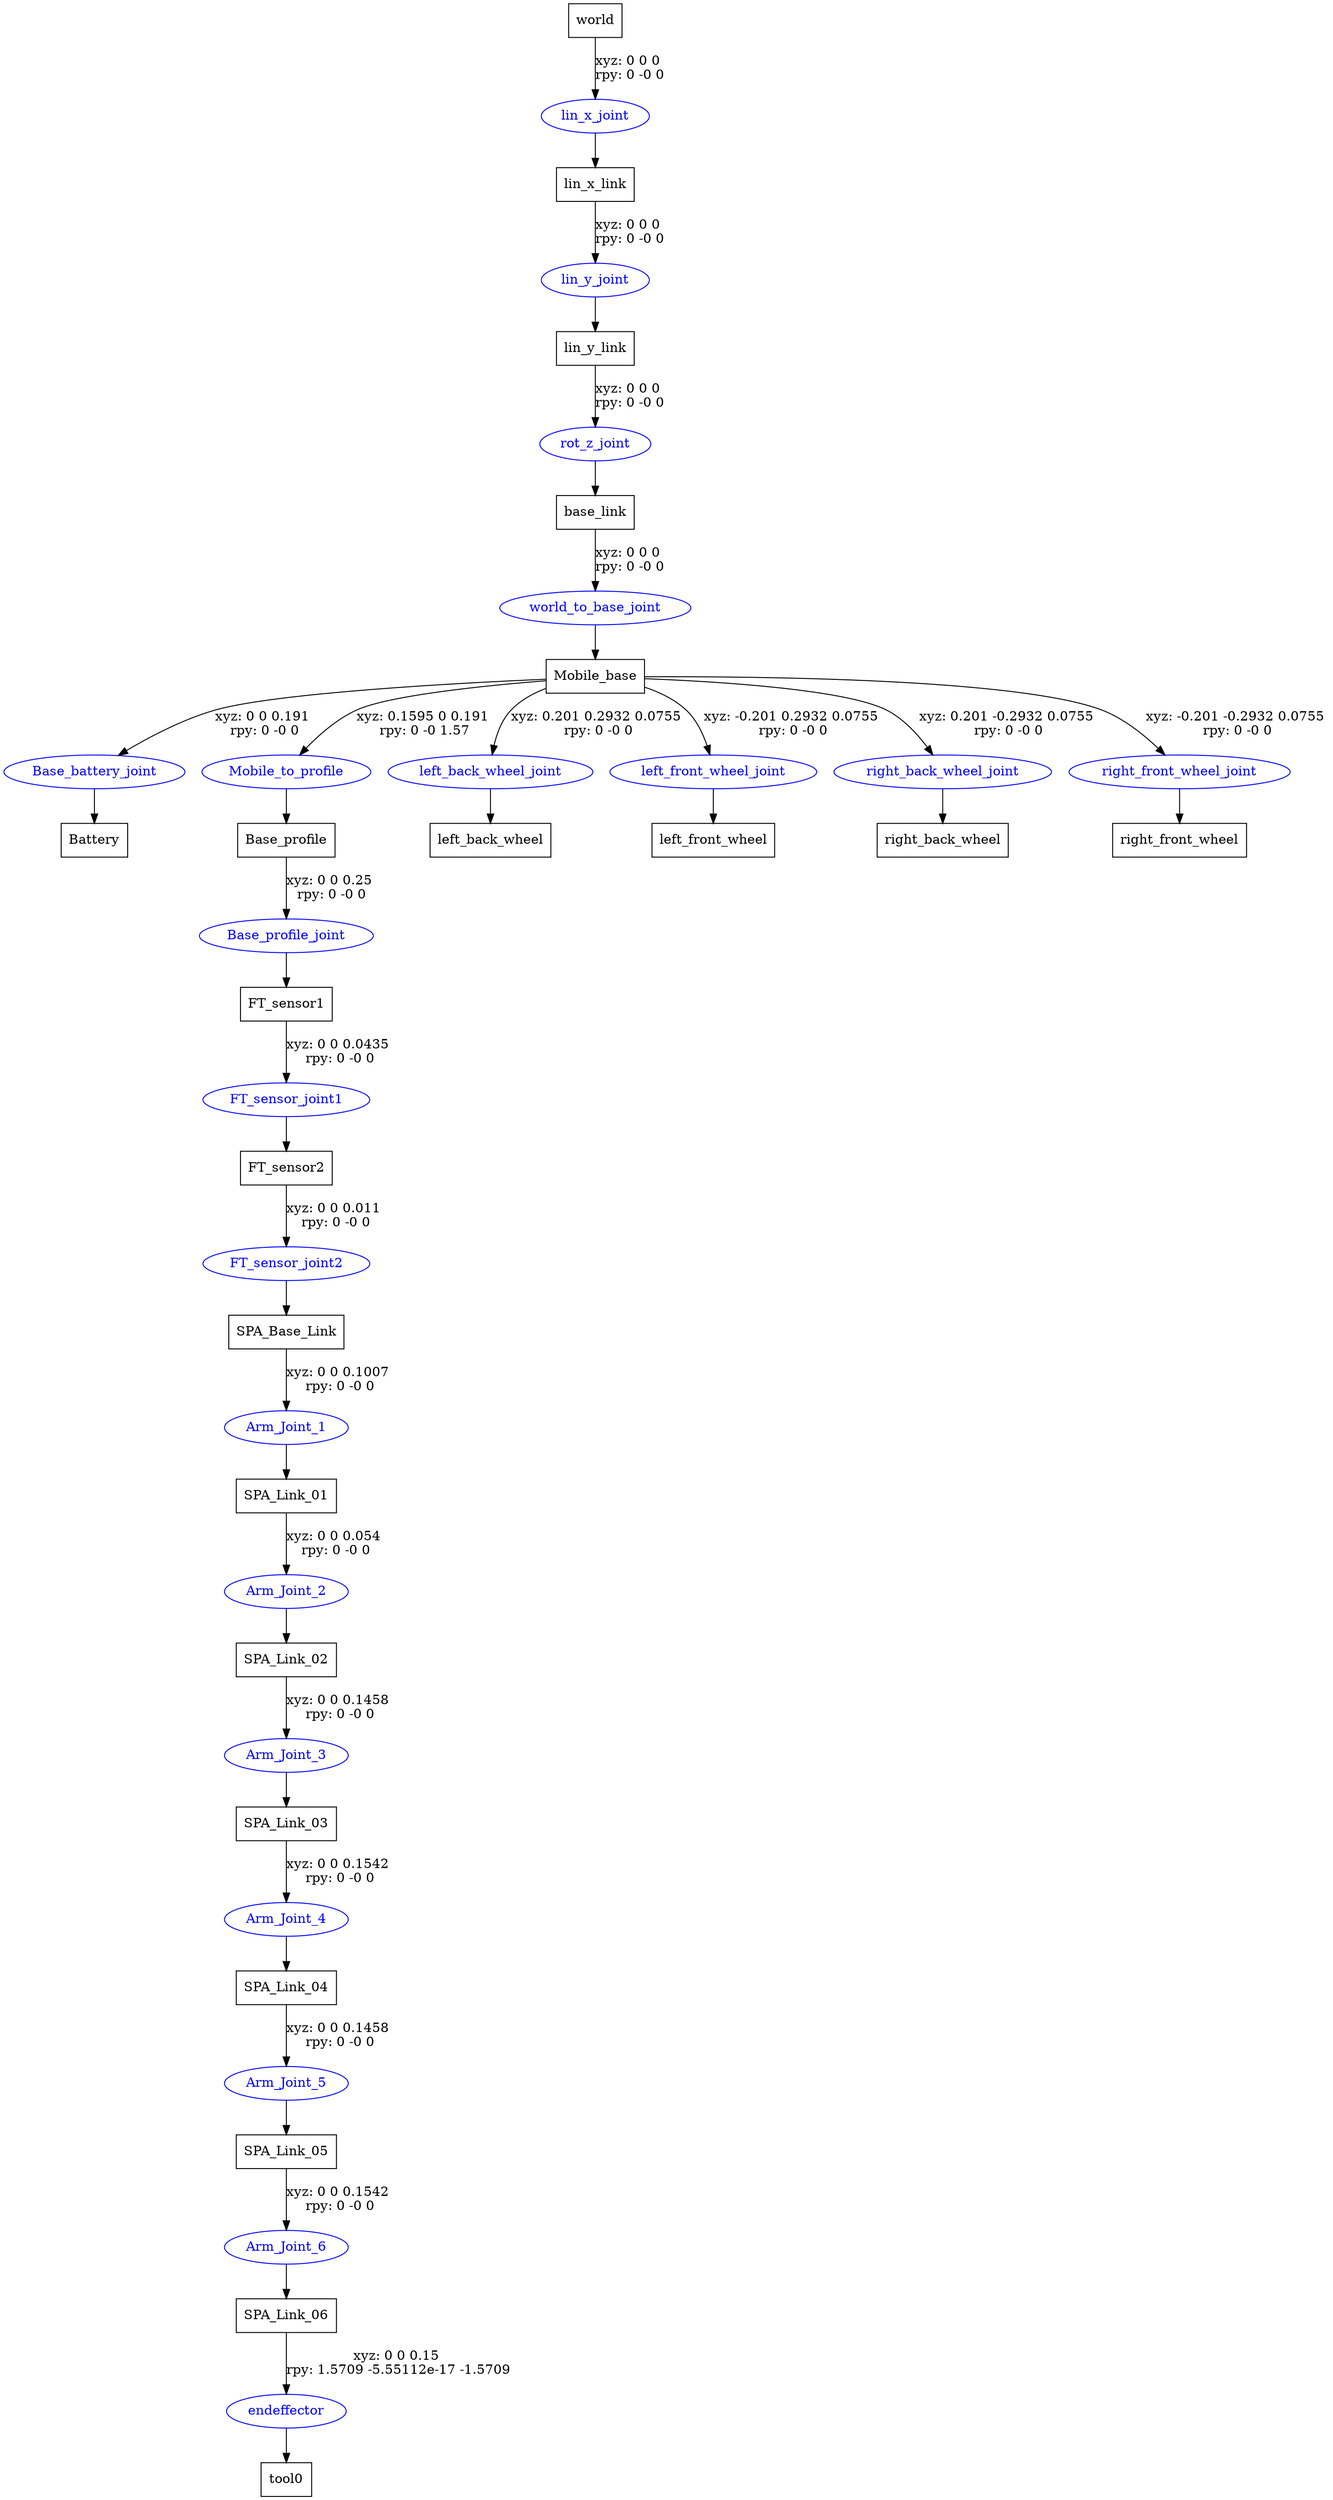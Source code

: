 digraph G {
node [shape=box];
"world" [label="world"];
"lin_x_link" [label="lin_x_link"];
"lin_y_link" [label="lin_y_link"];
"base_link" [label="base_link"];
"Mobile_base" [label="Mobile_base"];
"Battery" [label="Battery"];
"Base_profile" [label="Base_profile"];
"FT_sensor1" [label="FT_sensor1"];
"FT_sensor2" [label="FT_sensor2"];
"SPA_Base_Link" [label="SPA_Base_Link"];
"SPA_Link_01" [label="SPA_Link_01"];
"SPA_Link_02" [label="SPA_Link_02"];
"SPA_Link_03" [label="SPA_Link_03"];
"SPA_Link_04" [label="SPA_Link_04"];
"SPA_Link_05" [label="SPA_Link_05"];
"SPA_Link_06" [label="SPA_Link_06"];
"tool0" [label="tool0"];
"left_back_wheel" [label="left_back_wheel"];
"left_front_wheel" [label="left_front_wheel"];
"right_back_wheel" [label="right_back_wheel"];
"right_front_wheel" [label="right_front_wheel"];
node [shape=ellipse, color=blue, fontcolor=blue];
"world" -> "lin_x_joint" [label="xyz: 0 0 0 \nrpy: 0 -0 0"]
"lin_x_joint" -> "lin_x_link"
"lin_x_link" -> "lin_y_joint" [label="xyz: 0 0 0 \nrpy: 0 -0 0"]
"lin_y_joint" -> "lin_y_link"
"lin_y_link" -> "rot_z_joint" [label="xyz: 0 0 0 \nrpy: 0 -0 0"]
"rot_z_joint" -> "base_link"
"base_link" -> "world_to_base_joint" [label="xyz: 0 0 0 \nrpy: 0 -0 0"]
"world_to_base_joint" -> "Mobile_base"
"Mobile_base" -> "Base_battery_joint" [label="xyz: 0 0 0.191 \nrpy: 0 -0 0"]
"Base_battery_joint" -> "Battery"
"Mobile_base" -> "Mobile_to_profile" [label="xyz: 0.1595 0 0.191 \nrpy: 0 -0 1.57"]
"Mobile_to_profile" -> "Base_profile"
"Base_profile" -> "Base_profile_joint" [label="xyz: 0 0 0.25 \nrpy: 0 -0 0"]
"Base_profile_joint" -> "FT_sensor1"
"FT_sensor1" -> "FT_sensor_joint1" [label="xyz: 0 0 0.0435 \nrpy: 0 -0 0"]
"FT_sensor_joint1" -> "FT_sensor2"
"FT_sensor2" -> "FT_sensor_joint2" [label="xyz: 0 0 0.011 \nrpy: 0 -0 0"]
"FT_sensor_joint2" -> "SPA_Base_Link"
"SPA_Base_Link" -> "Arm_Joint_1" [label="xyz: 0 0 0.1007 \nrpy: 0 -0 0"]
"Arm_Joint_1" -> "SPA_Link_01"
"SPA_Link_01" -> "Arm_Joint_2" [label="xyz: 0 0 0.054 \nrpy: 0 -0 0"]
"Arm_Joint_2" -> "SPA_Link_02"
"SPA_Link_02" -> "Arm_Joint_3" [label="xyz: 0 0 0.1458 \nrpy: 0 -0 0"]
"Arm_Joint_3" -> "SPA_Link_03"
"SPA_Link_03" -> "Arm_Joint_4" [label="xyz: 0 0 0.1542 \nrpy: 0 -0 0"]
"Arm_Joint_4" -> "SPA_Link_04"
"SPA_Link_04" -> "Arm_Joint_5" [label="xyz: 0 0 0.1458 \nrpy: 0 -0 0"]
"Arm_Joint_5" -> "SPA_Link_05"
"SPA_Link_05" -> "Arm_Joint_6" [label="xyz: 0 0 0.1542 \nrpy: 0 -0 0"]
"Arm_Joint_6" -> "SPA_Link_06"
"SPA_Link_06" -> "endeffector" [label="xyz: 0 0 0.15 \nrpy: 1.5709 -5.55112e-17 -1.5709"]
"endeffector" -> "tool0"
"Mobile_base" -> "left_back_wheel_joint" [label="xyz: 0.201 0.2932 0.0755 \nrpy: 0 -0 0"]
"left_back_wheel_joint" -> "left_back_wheel"
"Mobile_base" -> "left_front_wheel_joint" [label="xyz: -0.201 0.2932 0.0755 \nrpy: 0 -0 0"]
"left_front_wheel_joint" -> "left_front_wheel"
"Mobile_base" -> "right_back_wheel_joint" [label="xyz: 0.201 -0.2932 0.0755 \nrpy: 0 -0 0"]
"right_back_wheel_joint" -> "right_back_wheel"
"Mobile_base" -> "right_front_wheel_joint" [label="xyz: -0.201 -0.2932 0.0755 \nrpy: 0 -0 0"]
"right_front_wheel_joint" -> "right_front_wheel"
}
